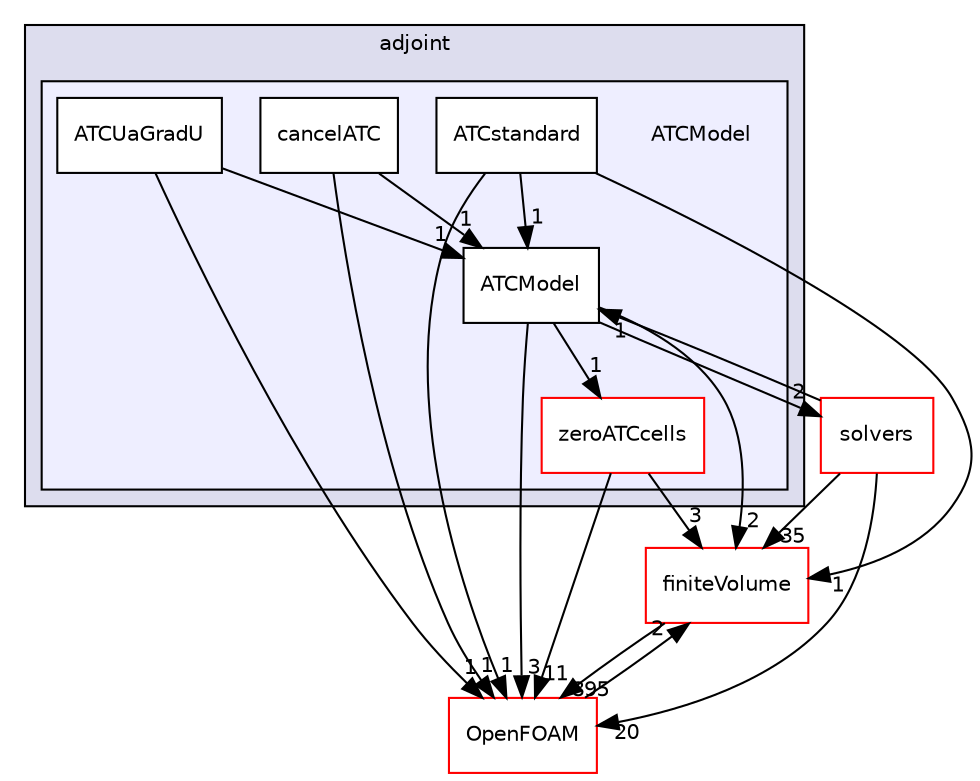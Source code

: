 digraph "src/optimisation/adjointOptimisation/adjoint/ATCModel" {
  bgcolor=transparent;
  compound=true
  node [ fontsize="10", fontname="Helvetica"];
  edge [ labelfontsize="10", labelfontname="Helvetica"];
  subgraph clusterdir_ec068ce9daa9333922b6d138eb1e178a {
    graph [ bgcolor="#ddddee", pencolor="black", label="adjoint" fontname="Helvetica", fontsize="10", URL="dir_ec068ce9daa9333922b6d138eb1e178a.html"]
  subgraph clusterdir_6019e2ba756911614deb7d1618097af1 {
    graph [ bgcolor="#eeeeff", pencolor="black", label="" URL="dir_6019e2ba756911614deb7d1618097af1.html"];
    dir_6019e2ba756911614deb7d1618097af1 [shape=plaintext label="ATCModel"];
    dir_cad2b8b015c5de74181d301f75c53494 [shape=box label="ATCModel" color="black" fillcolor="white" style="filled" URL="dir_cad2b8b015c5de74181d301f75c53494.html"];
    dir_371d88c68c97722f15432f0532a63e8a [shape=box label="ATCstandard" color="black" fillcolor="white" style="filled" URL="dir_371d88c68c97722f15432f0532a63e8a.html"];
    dir_90c14454d242ef72f2b1060ceb538423 [shape=box label="ATCUaGradU" color="black" fillcolor="white" style="filled" URL="dir_90c14454d242ef72f2b1060ceb538423.html"];
    dir_27bf431655fcc08180bf27737f85ff1c [shape=box label="cancelATC" color="black" fillcolor="white" style="filled" URL="dir_27bf431655fcc08180bf27737f85ff1c.html"];
    dir_d6984b5a90a352491e354f561d20c727 [shape=box label="zeroATCcells" color="red" fillcolor="white" style="filled" URL="dir_d6984b5a90a352491e354f561d20c727.html"];
  }
  }
  dir_9bd15774b555cf7259a6fa18f99fe99b [shape=box label="finiteVolume" color="red" URL="dir_9bd15774b555cf7259a6fa18f99fe99b.html"];
  dir_f1ea2e00111d8324be054b4e32e6ee53 [shape=box label="solvers" color="red" URL="dir_f1ea2e00111d8324be054b4e32e6ee53.html"];
  dir_c5473ff19b20e6ec4dfe5c310b3778a8 [shape=box label="OpenFOAM" color="red" URL="dir_c5473ff19b20e6ec4dfe5c310b3778a8.html"];
  dir_9bd15774b555cf7259a6fa18f99fe99b->dir_c5473ff19b20e6ec4dfe5c310b3778a8 [headlabel="895", labeldistance=1.5 headhref="dir_000814_002151.html"];
  dir_f1ea2e00111d8324be054b4e32e6ee53->dir_9bd15774b555cf7259a6fa18f99fe99b [headlabel="35", labeldistance=1.5 headhref="dir_002894_000814.html"];
  dir_f1ea2e00111d8324be054b4e32e6ee53->dir_c5473ff19b20e6ec4dfe5c310b3778a8 [headlabel="20", labeldistance=1.5 headhref="dir_002894_002151.html"];
  dir_f1ea2e00111d8324be054b4e32e6ee53->dir_cad2b8b015c5de74181d301f75c53494 [headlabel="1", labeldistance=1.5 headhref="dir_002894_002786.html"];
  dir_90c14454d242ef72f2b1060ceb538423->dir_c5473ff19b20e6ec4dfe5c310b3778a8 [headlabel="1", labeldistance=1.5 headhref="dir_002788_002151.html"];
  dir_90c14454d242ef72f2b1060ceb538423->dir_cad2b8b015c5de74181d301f75c53494 [headlabel="1", labeldistance=1.5 headhref="dir_002788_002786.html"];
  dir_d6984b5a90a352491e354f561d20c727->dir_9bd15774b555cf7259a6fa18f99fe99b [headlabel="3", labeldistance=1.5 headhref="dir_002790_000814.html"];
  dir_d6984b5a90a352491e354f561d20c727->dir_c5473ff19b20e6ec4dfe5c310b3778a8 [headlabel="11", labeldistance=1.5 headhref="dir_002790_002151.html"];
  dir_27bf431655fcc08180bf27737f85ff1c->dir_c5473ff19b20e6ec4dfe5c310b3778a8 [headlabel="1", labeldistance=1.5 headhref="dir_002789_002151.html"];
  dir_27bf431655fcc08180bf27737f85ff1c->dir_cad2b8b015c5de74181d301f75c53494 [headlabel="1", labeldistance=1.5 headhref="dir_002789_002786.html"];
  dir_371d88c68c97722f15432f0532a63e8a->dir_9bd15774b555cf7259a6fa18f99fe99b [headlabel="1", labeldistance=1.5 headhref="dir_002787_000814.html"];
  dir_371d88c68c97722f15432f0532a63e8a->dir_c5473ff19b20e6ec4dfe5c310b3778a8 [headlabel="1", labeldistance=1.5 headhref="dir_002787_002151.html"];
  dir_371d88c68c97722f15432f0532a63e8a->dir_cad2b8b015c5de74181d301f75c53494 [headlabel="1", labeldistance=1.5 headhref="dir_002787_002786.html"];
  dir_c5473ff19b20e6ec4dfe5c310b3778a8->dir_9bd15774b555cf7259a6fa18f99fe99b [headlabel="2", labeldistance=1.5 headhref="dir_002151_000814.html"];
  dir_cad2b8b015c5de74181d301f75c53494->dir_9bd15774b555cf7259a6fa18f99fe99b [headlabel="2", labeldistance=1.5 headhref="dir_002786_000814.html"];
  dir_cad2b8b015c5de74181d301f75c53494->dir_f1ea2e00111d8324be054b4e32e6ee53 [headlabel="2", labeldistance=1.5 headhref="dir_002786_002894.html"];
  dir_cad2b8b015c5de74181d301f75c53494->dir_d6984b5a90a352491e354f561d20c727 [headlabel="1", labeldistance=1.5 headhref="dir_002786_002790.html"];
  dir_cad2b8b015c5de74181d301f75c53494->dir_c5473ff19b20e6ec4dfe5c310b3778a8 [headlabel="3", labeldistance=1.5 headhref="dir_002786_002151.html"];
}
